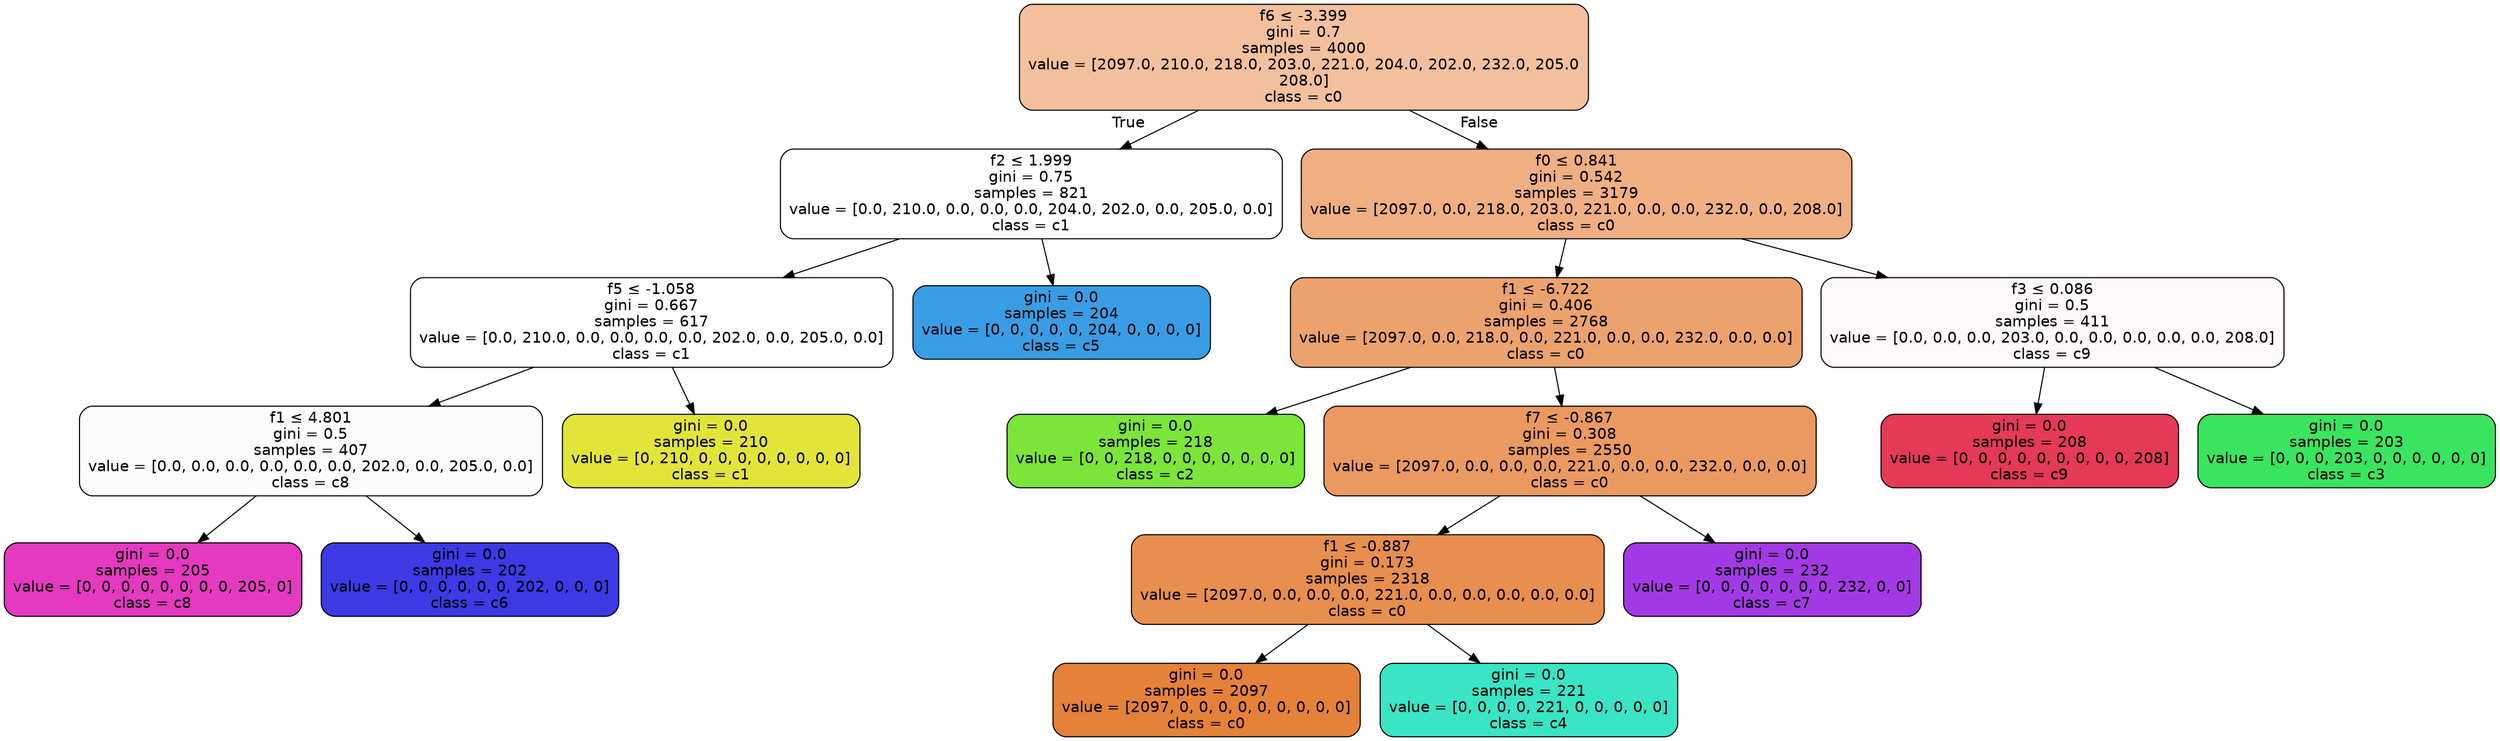 digraph Tree {
node [shape=box, style="filled, rounded", color="black", fontname=helvetica] ;
edge [fontname=helvetica] ;
0 [label=<f6 &le; -3.399<br/>gini = 0.7<br/>samples = 4000<br/>value = [2097.0, 210.0, 218.0, 203.0, 221.0, 204.0, 202.0, 232.0, 205.0<br/>208.0]<br/>class = c0>, fillcolor="#e581397e"] ;
1 [label=<f2 &le; 1.999<br/>gini = 0.75<br/>samples = 821<br/>value = [0.0, 210.0, 0.0, 0.0, 0.0, 204.0, 202.0, 0.0, 205.0, 0.0]<br/>class = c1>, fillcolor="#e2e53902"] ;
0 -> 1 [labeldistance=2.5, labelangle=45, headlabel="True"] ;
2 [label=<f5 &le; -1.058<br/>gini = 0.667<br/>samples = 617<br/>value = [0.0, 210.0, 0.0, 0.0, 0.0, 0.0, 202.0, 0.0, 205.0, 0.0]<br/>class = c1>, fillcolor="#e2e53903"] ;
1 -> 2 ;
3 [label=<f1 &le; 4.801<br/>gini = 0.5<br/>samples = 407<br/>value = [0.0, 0.0, 0.0, 0.0, 0.0, 0.0, 202.0, 0.0, 205.0, 0.0]<br/>class = c8>, fillcolor="#e539c004"] ;
2 -> 3 ;
4 [label=<gini = 0.0<br/>samples = 205<br/>value = [0, 0, 0, 0, 0, 0, 0, 0, 205, 0]<br/>class = c8>, fillcolor="#e539c0ff"] ;
3 -> 4 ;
5 [label=<gini = 0.0<br/>samples = 202<br/>value = [0, 0, 0, 0, 0, 0, 202, 0, 0, 0]<br/>class = c6>, fillcolor="#3c39e5ff"] ;
3 -> 5 ;
6 [label=<gini = 0.0<br/>samples = 210<br/>value = [0, 210, 0, 0, 0, 0, 0, 0, 0, 0]<br/>class = c1>, fillcolor="#e2e539ff"] ;
2 -> 6 ;
7 [label=<gini = 0.0<br/>samples = 204<br/>value = [0, 0, 0, 0, 0, 204, 0, 0, 0, 0]<br/>class = c5>, fillcolor="#399de5ff"] ;
1 -> 7 ;
8 [label=<f0 &le; 0.841<br/>gini = 0.542<br/>samples = 3179<br/>value = [2097.0, 0.0, 218.0, 203.0, 221.0, 0.0, 0.0, 232.0, 0.0, 208.0]<br/>class = c0>, fillcolor="#e58139a1"] ;
0 -> 8 [labeldistance=2.5, labelangle=-45, headlabel="False"] ;
9 [label=<f1 &le; -6.722<br/>gini = 0.406<br/>samples = 2768<br/>value = [2097.0, 0.0, 218.0, 0.0, 221.0, 0.0, 0.0, 232.0, 0.0, 0.0]<br/>class = c0>, fillcolor="#e58139bc"] ;
8 -> 9 ;
10 [label=<gini = 0.0<br/>samples = 218<br/>value = [0, 0, 218, 0, 0, 0, 0, 0, 0, 0]<br/>class = c2>, fillcolor="#7be539ff"] ;
9 -> 10 ;
11 [label=<f7 &le; -0.867<br/>gini = 0.308<br/>samples = 2550<br/>value = [2097.0, 0.0, 0.0, 0.0, 221.0, 0.0, 0.0, 232.0, 0.0, 0.0]<br/>class = c0>, fillcolor="#e58139cd"] ;
9 -> 11 ;
12 [label=<f1 &le; -0.887<br/>gini = 0.173<br/>samples = 2318<br/>value = [2097.0, 0.0, 0.0, 0.0, 221.0, 0.0, 0.0, 0.0, 0.0, 0.0]<br/>class = c0>, fillcolor="#e58139e4"] ;
11 -> 12 ;
13 [label=<gini = 0.0<br/>samples = 2097<br/>value = [2097, 0, 0, 0, 0, 0, 0, 0, 0, 0]<br/>class = c0>, fillcolor="#e58139ff"] ;
12 -> 13 ;
14 [label=<gini = 0.0<br/>samples = 221<br/>value = [0, 0, 0, 0, 221, 0, 0, 0, 0, 0]<br/>class = c4>, fillcolor="#39e5c5ff"] ;
12 -> 14 ;
15 [label=<gini = 0.0<br/>samples = 232<br/>value = [0, 0, 0, 0, 0, 0, 0, 232, 0, 0]<br/>class = c7>, fillcolor="#a339e5ff"] ;
11 -> 15 ;
16 [label=<f3 &le; 0.086<br/>gini = 0.5<br/>samples = 411<br/>value = [0.0, 0.0, 0.0, 203.0, 0.0, 0.0, 0.0, 0.0, 0.0, 208.0]<br/>class = c9>, fillcolor="#e5395806"] ;
8 -> 16 ;
17 [label=<gini = 0.0<br/>samples = 208<br/>value = [0, 0, 0, 0, 0, 0, 0, 0, 0, 208]<br/>class = c9>, fillcolor="#e53958ff"] ;
16 -> 17 ;
18 [label=<gini = 0.0<br/>samples = 203<br/>value = [0, 0, 0, 203, 0, 0, 0, 0, 0, 0]<br/>class = c3>, fillcolor="#39e55eff"] ;
16 -> 18 ;
}
